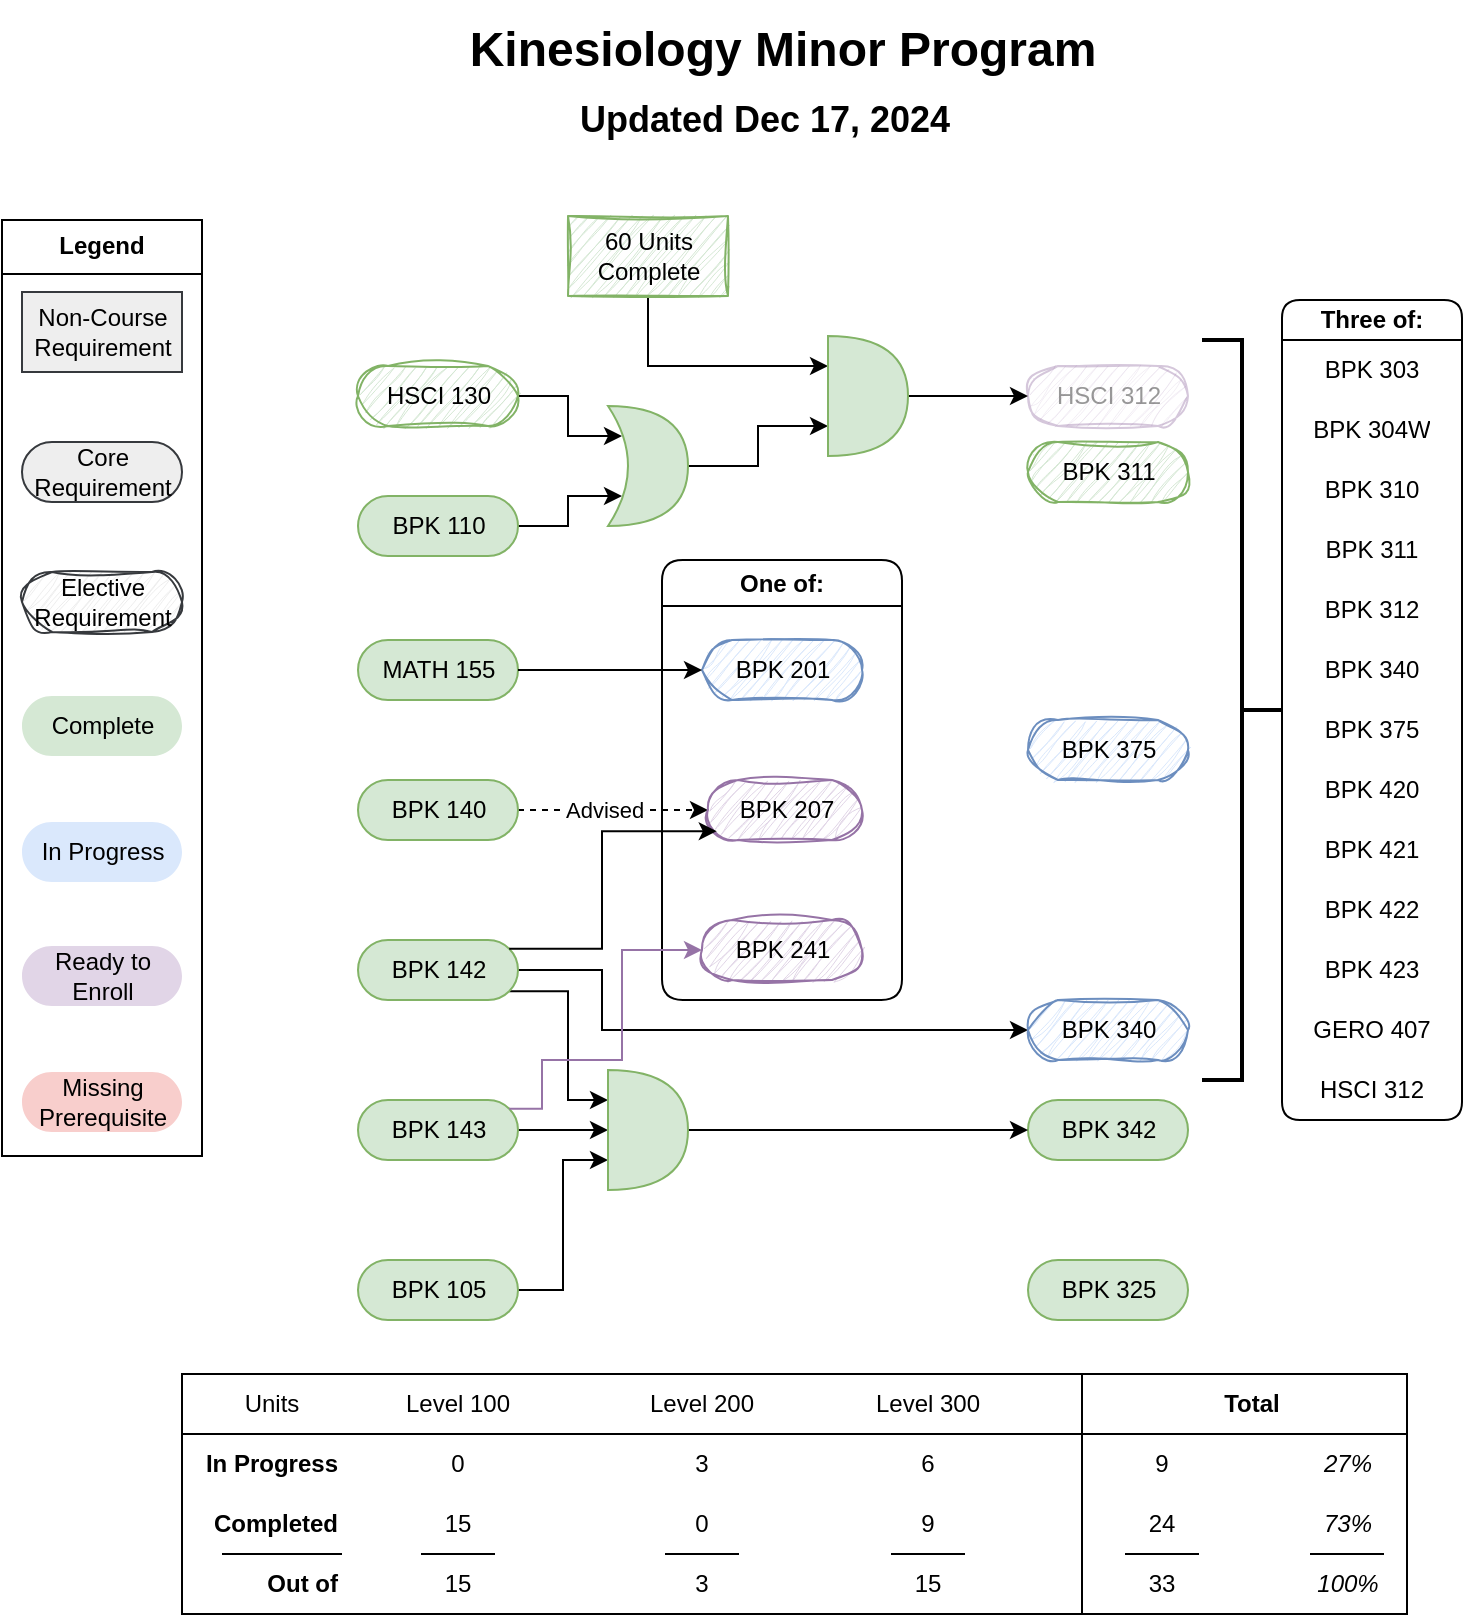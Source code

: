 <mxfile version="25.0.3">
  <diagram id="oRHZXf_7kzQQBno32S_X" name="Page-1">
    <mxGraphModel dx="2074" dy="1142" grid="1" gridSize="10" guides="1" tooltips="1" connect="1" arrows="1" fold="1" page="1" pageScale="1" pageWidth="850" pageHeight="1100" background="#ffffff" math="0" shadow="0">
      <root>
        <mxCell id="0" />
        <mxCell id="W3TFd2X2cm_PyBwLdbxR-7" value="Background" style="" parent="0" visible="0" />
        <mxCell id="4BHLoPZqxFKhShOrZBmn-14" value="Box Arrangement" parent="0" />
        <mxCell id="4BHLoPZqxFKhShOrZBmn-17" value="One of:" style="swimlane;whiteSpace=wrap;html=1;rounded=1;glass=0;swimlaneFillColor=default;movable=1;resizable=1;rotatable=1;deletable=1;editable=1;locked=0;connectable=1;" parent="4BHLoPZqxFKhShOrZBmn-14" vertex="1">
          <mxGeometry x="370" y="380" width="120" height="220" as="geometry">
            <mxRectangle x="370" y="380" width="80" height="30" as="alternateBounds" />
          </mxGeometry>
        </mxCell>
        <mxCell id="4BHLoPZqxFKhShOrZBmn-18" value="" style="strokeWidth=2;html=1;shape=mxgraph.flowchart.annotation_2;align=left;labelPosition=right;pointerEvents=1;rotation=-180;" parent="4BHLoPZqxFKhShOrZBmn-14" vertex="1">
          <mxGeometry x="640" y="270" width="40" height="370" as="geometry" />
        </mxCell>
        <mxCell id="4BHLoPZqxFKhShOrZBmn-19" value="Three of:" style="swimlane;fontStyle=1;childLayout=stackLayout;horizontal=1;startSize=20;horizontalStack=0;resizeParent=1;resizeParentMax=0;resizeLast=0;collapsible=1;marginBottom=0;whiteSpace=wrap;html=1;rounded=1;align=center;" parent="4BHLoPZqxFKhShOrZBmn-14" vertex="1">
          <mxGeometry x="680" y="250" width="90" height="410" as="geometry" />
        </mxCell>
        <mxCell id="4BHLoPZqxFKhShOrZBmn-20" value="BPK 303" style="text;strokeColor=none;fillColor=none;align=center;verticalAlign=middle;spacingLeft=4;spacingRight=4;overflow=hidden;points=[[0,0.5],[1,0.5]];portConstraint=eastwest;rotatable=0;whiteSpace=wrap;html=1;" parent="4BHLoPZqxFKhShOrZBmn-19" vertex="1">
          <mxGeometry y="20" width="90" height="30" as="geometry" />
        </mxCell>
        <mxCell id="4BHLoPZqxFKhShOrZBmn-21" value="BPK 304W" style="text;strokeColor=none;fillColor=none;align=center;verticalAlign=middle;spacingLeft=4;spacingRight=4;overflow=hidden;points=[[0,0.5],[1,0.5]];portConstraint=eastwest;rotatable=0;whiteSpace=wrap;html=1;" parent="4BHLoPZqxFKhShOrZBmn-19" vertex="1">
          <mxGeometry y="50" width="90" height="30" as="geometry" />
        </mxCell>
        <mxCell id="4BHLoPZqxFKhShOrZBmn-22" value="BPK 310" style="text;strokeColor=none;fillColor=none;align=center;verticalAlign=middle;spacingLeft=4;spacingRight=4;overflow=hidden;points=[[0,0.5],[1,0.5]];portConstraint=eastwest;rotatable=0;whiteSpace=wrap;html=1;" parent="4BHLoPZqxFKhShOrZBmn-19" vertex="1">
          <mxGeometry y="80" width="90" height="30" as="geometry" />
        </mxCell>
        <mxCell id="4BHLoPZqxFKhShOrZBmn-28" value="BPK 311" style="text;strokeColor=none;fillColor=none;align=center;verticalAlign=middle;spacingLeft=4;spacingRight=4;overflow=hidden;points=[[0,0.5],[1,0.5]];portConstraint=eastwest;rotatable=0;whiteSpace=wrap;html=1;" parent="4BHLoPZqxFKhShOrZBmn-19" vertex="1">
          <mxGeometry y="110" width="90" height="30" as="geometry" />
        </mxCell>
        <mxCell id="4BHLoPZqxFKhShOrZBmn-29" value="BPK 312" style="text;strokeColor=none;fillColor=none;align=center;verticalAlign=middle;spacingLeft=4;spacingRight=4;overflow=hidden;points=[[0,0.5],[1,0.5]];portConstraint=eastwest;rotatable=0;whiteSpace=wrap;html=1;" parent="4BHLoPZqxFKhShOrZBmn-19" vertex="1">
          <mxGeometry y="140" width="90" height="30" as="geometry" />
        </mxCell>
        <mxCell id="4BHLoPZqxFKhShOrZBmn-30" value="BPK 340" style="text;strokeColor=none;fillColor=none;align=center;verticalAlign=middle;spacingLeft=4;spacingRight=4;overflow=hidden;points=[[0,0.5],[1,0.5]];portConstraint=eastwest;rotatable=0;whiteSpace=wrap;html=1;" parent="4BHLoPZqxFKhShOrZBmn-19" vertex="1">
          <mxGeometry y="170" width="90" height="30" as="geometry" />
        </mxCell>
        <mxCell id="4BHLoPZqxFKhShOrZBmn-31" value="BPK 375" style="text;strokeColor=none;fillColor=none;align=center;verticalAlign=middle;spacingLeft=4;spacingRight=4;overflow=hidden;points=[[0,0.5],[1,0.5]];portConstraint=eastwest;rotatable=0;whiteSpace=wrap;html=1;" parent="4BHLoPZqxFKhShOrZBmn-19" vertex="1">
          <mxGeometry y="200" width="90" height="30" as="geometry" />
        </mxCell>
        <mxCell id="4BHLoPZqxFKhShOrZBmn-32" value="BPK 420" style="text;strokeColor=none;fillColor=none;align=center;verticalAlign=middle;spacingLeft=4;spacingRight=4;overflow=hidden;points=[[0,0.5],[1,0.5]];portConstraint=eastwest;rotatable=0;whiteSpace=wrap;html=1;" parent="4BHLoPZqxFKhShOrZBmn-19" vertex="1">
          <mxGeometry y="230" width="90" height="30" as="geometry" />
        </mxCell>
        <mxCell id="4BHLoPZqxFKhShOrZBmn-33" value="BPK 421" style="text;strokeColor=none;fillColor=none;align=center;verticalAlign=middle;spacingLeft=4;spacingRight=4;overflow=hidden;points=[[0,0.5],[1,0.5]];portConstraint=eastwest;rotatable=0;whiteSpace=wrap;html=1;" parent="4BHLoPZqxFKhShOrZBmn-19" vertex="1">
          <mxGeometry y="260" width="90" height="30" as="geometry" />
        </mxCell>
        <mxCell id="4BHLoPZqxFKhShOrZBmn-34" value="BPK 422" style="text;strokeColor=none;fillColor=none;align=center;verticalAlign=middle;spacingLeft=4;spacingRight=4;overflow=hidden;points=[[0,0.5],[1,0.5]];portConstraint=eastwest;rotatable=0;whiteSpace=wrap;html=1;" parent="4BHLoPZqxFKhShOrZBmn-19" vertex="1">
          <mxGeometry y="290" width="90" height="30" as="geometry" />
        </mxCell>
        <mxCell id="4BHLoPZqxFKhShOrZBmn-35" value="BPK 423" style="text;strokeColor=none;fillColor=none;align=center;verticalAlign=middle;spacingLeft=4;spacingRight=4;overflow=hidden;points=[[0,0.5],[1,0.5]];portConstraint=eastwest;rotatable=0;whiteSpace=wrap;html=1;" parent="4BHLoPZqxFKhShOrZBmn-19" vertex="1">
          <mxGeometry y="320" width="90" height="30" as="geometry" />
        </mxCell>
        <mxCell id="4BHLoPZqxFKhShOrZBmn-36" value="GERO 407" style="text;strokeColor=none;fillColor=none;align=center;verticalAlign=middle;spacingLeft=4;spacingRight=4;overflow=hidden;points=[[0,0.5],[1,0.5]];portConstraint=eastwest;rotatable=0;whiteSpace=wrap;html=1;" parent="4BHLoPZqxFKhShOrZBmn-19" vertex="1">
          <mxGeometry y="350" width="90" height="30" as="geometry" />
        </mxCell>
        <mxCell id="4BHLoPZqxFKhShOrZBmn-37" value="HSCI 312" style="text;strokeColor=none;fillColor=none;align=center;verticalAlign=middle;spacingLeft=4;spacingRight=4;overflow=hidden;points=[[0,0.5],[1,0.5]];portConstraint=eastwest;rotatable=0;whiteSpace=wrap;html=1;" parent="4BHLoPZqxFKhShOrZBmn-19" vertex="1">
          <mxGeometry y="380" width="90" height="30" as="geometry" />
        </mxCell>
        <mxCell id="1" value="Diagram" parent="0" />
        <mxCell id="cINZNil0Zcbs7LyowT9o-32" value="" style="rounded=0;whiteSpace=wrap;html=1;shadow=0;glass=0;sketch=0;strokeColor=default;" parent="1" vertex="1">
          <mxGeometry x="130" y="787" width="612.5" height="120" as="geometry" />
        </mxCell>
        <mxCell id="cINZNil0Zcbs7LyowT9o-31" value="" style="rounded=0;whiteSpace=wrap;html=1;shadow=0;glass=0;sketch=0;strokeColor=default;" parent="1" vertex="1">
          <mxGeometry x="40" y="210" width="100" height="468" as="geometry" />
        </mxCell>
        <mxCell id="3WOV2BCKVk76SARKrsxa-23" style="edgeStyle=orthogonalEdgeStyle;rounded=0;orthogonalLoop=1;jettySize=auto;html=1;exitX=1;exitY=0.5;exitDx=0;exitDy=0;exitPerimeter=0;entryX=0.175;entryY=0.75;entryDx=0;entryDy=0;entryPerimeter=0;" parent="1" source="3WOV2BCKVk76SARKrsxa-2" target="3WOV2BCKVk76SARKrsxa-22" edge="1">
          <mxGeometry relative="1" as="geometry">
            <Array as="points">
              <mxPoint x="323" y="363" />
              <mxPoint x="323" y="348" />
            </Array>
          </mxGeometry>
        </mxCell>
        <object label="BPK 110" Course="Human Nutrition: Current Issues" Code="110" Units="3" Department="BPK" id="3WOV2BCKVk76SARKrsxa-2">
          <mxCell style="html=1;dashed=0;whitespace=wrap;shape=mxgraph.dfd.start;fillColor=#d5e8d4;strokeColor=#82b366;perimeterSpacing=0;shadow=0;" parent="1" vertex="1">
            <mxGeometry x="218" y="348" width="80" height="30" as="geometry" />
          </mxCell>
        </object>
        <mxCell id="3WOV2BCKVk76SARKrsxa-16" value="Advised" style="edgeStyle=orthogonalEdgeStyle;rounded=0;orthogonalLoop=1;jettySize=auto;html=1;exitX=1;exitY=0.5;exitDx=0;exitDy=0;exitPerimeter=0;dashed=1;entryX=0;entryY=0.5;entryDx=0;entryDy=0;entryPerimeter=0;labelPosition=right;verticalLabelPosition=middle;align=left;verticalAlign=middle;" parent="1" source="3WOV2BCKVk76SARKrsxa-3" target="3WOV2BCKVk76SARKrsxa-8" edge="1">
          <mxGeometry x="-0.537" relative="1" as="geometry">
            <mxPoint x="383" y="505" as="targetPoint" />
            <mxPoint as="offset" />
            <Array as="points">
              <mxPoint x="330" y="505" />
              <mxPoint x="330" y="505" />
            </Array>
          </mxGeometry>
        </mxCell>
        <object label="BPK 140" Course="Contemporary Health Issues" Department="BPK" Code="140" Units="3" id="3WOV2BCKVk76SARKrsxa-3">
          <mxCell style="html=1;dashed=0;whitespace=wrap;shape=mxgraph.dfd.start;fillColor=#d5e8d4;strokeColor=#82b366;" parent="1" vertex="1">
            <mxGeometry x="218" y="490" width="80" height="30" as="geometry" />
          </mxCell>
        </object>
        <mxCell id="3WOV2BCKVk76SARKrsxa-15" style="edgeStyle=orthogonalEdgeStyle;rounded=0;orthogonalLoop=1;jettySize=auto;html=1;exitX=1;exitY=0.5;exitDx=0;exitDy=0;exitPerimeter=0;entryX=0;entryY=0.5;entryDx=0;entryDy=0;entryPerimeter=0;" parent="1" source="3WOV2BCKVk76SARKrsxa-4" target="3WOV2BCKVk76SARKrsxa-10" edge="1">
          <mxGeometry relative="1" as="geometry">
            <Array as="points">
              <mxPoint x="340" y="585" />
              <mxPoint x="340" y="615" />
            </Array>
          </mxGeometry>
        </mxCell>
        <mxCell id="3WOV2BCKVk76SARKrsxa-21" style="edgeStyle=orthogonalEdgeStyle;rounded=0;orthogonalLoop=1;jettySize=auto;html=1;exitX=0;exitY=0;exitDx=75.605;exitDy=25.605;exitPerimeter=0;entryX=0;entryY=0.25;entryDx=0;entryDy=0;entryPerimeter=0;" parent="1" source="3WOV2BCKVk76SARKrsxa-4" target="3WOV2BCKVk76SARKrsxa-17" edge="1">
          <mxGeometry relative="1" as="geometry">
            <Array as="points">
              <mxPoint x="323" y="596" />
              <mxPoint x="323" y="650" />
            </Array>
          </mxGeometry>
        </mxCell>
        <object label="BPK 142" Course="Introduction to BPK" Code="142" Units="3" Department="BPK" id="3WOV2BCKVk76SARKrsxa-4">
          <mxCell style="html=1;dashed=0;whitespace=wrap;shape=mxgraph.dfd.start;fillColor=#d5e8d4;strokeColor=#82b366;" parent="1" vertex="1">
            <mxGeometry x="218" y="570" width="80" height="30" as="geometry" />
          </mxCell>
        </object>
        <mxCell id="3WOV2BCKVk76SARKrsxa-19" style="edgeStyle=orthogonalEdgeStyle;rounded=0;orthogonalLoop=1;jettySize=auto;html=1;exitX=1;exitY=0.5;exitDx=0;exitDy=0;exitPerimeter=0;entryX=0;entryY=0.5;entryDx=0;entryDy=0;entryPerimeter=0;" parent="1" source="3WOV2BCKVk76SARKrsxa-5" target="3WOV2BCKVk76SARKrsxa-17" edge="1">
          <mxGeometry relative="1" as="geometry" />
        </mxCell>
        <object label="BPK 143" Course="Exercise: Health and Performance" Department="BPK" Code="143" Units="3" id="3WOV2BCKVk76SARKrsxa-5">
          <mxCell style="html=1;dashed=0;whitespace=wrap;shape=mxgraph.dfd.start;fillColor=#d5e8d4;strokeColor=#82b366;" parent="1" vertex="1">
            <mxGeometry x="218" y="650" width="80" height="30" as="geometry" />
          </mxCell>
        </object>
        <mxCell id="3WOV2BCKVk76SARKrsxa-20" style="edgeStyle=orthogonalEdgeStyle;rounded=0;orthogonalLoop=1;jettySize=auto;html=1;exitX=1;exitY=0.5;exitDx=0;exitDy=0;exitPerimeter=0;entryX=0;entryY=0.75;entryDx=0;entryDy=0;entryPerimeter=0;" parent="1" source="3WOV2BCKVk76SARKrsxa-7" target="3WOV2BCKVk76SARKrsxa-17" edge="1">
          <mxGeometry relative="1" as="geometry" />
        </mxCell>
        <object label="BPK 105" Course="Fundamentals of Human Structure and Function" Department="BPK" Code="105" Units="3" id="3WOV2BCKVk76SARKrsxa-7">
          <mxCell style="html=1;dashed=0;whitespace=wrap;shape=mxgraph.dfd.start;fillColor=#d5e8d4;strokeColor=#82b366;" parent="1" vertex="1">
            <mxGeometry x="218" y="730" width="80" height="30" as="geometry" />
          </mxCell>
        </object>
        <object label="BPK 207" Course="Sensorimotor Control and Learning" Units="3" Department="BPK" Code="207" id="3WOV2BCKVk76SARKrsxa-8">
          <mxCell style="html=1;dashed=0;whitespace=wrap;shape=mxgraph.dfd.start;fillColor=#e1d5e7;strokeColor=#9673a6;sketch=1;curveFitting=1;jiggle=2;" parent="1" vertex="1">
            <mxGeometry x="393" y="490" width="77" height="30" as="geometry" />
          </mxCell>
        </object>
        <object label="BPK 342" Code="342" Department="BPK" Units="3" Course="Active Health" id="3WOV2BCKVk76SARKrsxa-9">
          <mxCell style="html=1;dashed=0;whitespace=wrap;shape=mxgraph.dfd.start;fillColor=#d5e8d4;strokeColor=#82b366;" parent="1" vertex="1">
            <mxGeometry x="553" y="650" width="80" height="30" as="geometry" />
          </mxCell>
        </object>
        <object label="BPK 340" Code="340" Department="BPK" Units="3" Course="Active Health: Behaviour and Promotion" id="3WOV2BCKVk76SARKrsxa-10">
          <mxCell style="html=1;dashed=0;whitespace=wrap;shape=mxgraph.dfd.start;fillColor=#dae8fc;strokeColor=#6c8ebf;sketch=1;curveFitting=1;jiggle=2;" parent="1" vertex="1">
            <mxGeometry x="553" y="600" width="80" height="30" as="geometry" />
          </mxCell>
        </object>
        <object label="BPK 375" Code="375" Department="BPK" Units="3" Course="Human Growth and Development" id="3WOV2BCKVk76SARKrsxa-11">
          <mxCell style="html=1;dashed=0;whitespace=wrap;shape=mxgraph.dfd.start;fillColor=#dae8fc;strokeColor=#6c8ebf;sketch=1;curveFitting=1;jiggle=2;" parent="1" vertex="1">
            <mxGeometry x="553" y="460" width="80" height="30" as="geometry" />
          </mxCell>
        </object>
        <object label="HSCI 312" Department="HSCI" Code="312" Units="3" Course="Health Promotion: Individuals and Communities" id="3WOV2BCKVk76SARKrsxa-12">
          <mxCell style="html=1;dashed=0;whitespace=wrap;shape=mxgraph.dfd.start;fillColor=#e1d5e7;strokeColor=#9673a6;sketch=1;curveFitting=1;jiggle=2;opacity=40;textOpacity=40;" parent="1" vertex="1">
            <mxGeometry x="553" y="283" width="80" height="30" as="geometry" />
          </mxCell>
        </object>
        <mxCell id="3WOV2BCKVk76SARKrsxa-18" style="edgeStyle=orthogonalEdgeStyle;rounded=0;orthogonalLoop=1;jettySize=auto;html=1;exitX=1;exitY=0.5;exitDx=0;exitDy=0;exitPerimeter=0;entryX=0;entryY=0.5;entryDx=0;entryDy=0;entryPerimeter=0;" parent="1" source="3WOV2BCKVk76SARKrsxa-17" target="3WOV2BCKVk76SARKrsxa-9" edge="1">
          <mxGeometry relative="1" as="geometry" />
        </mxCell>
        <mxCell id="3WOV2BCKVk76SARKrsxa-17" value="" style="shape=or;whiteSpace=wrap;html=1;fillColor=#d5e8d4;strokeColor=#82b366;" parent="1" vertex="1">
          <mxGeometry x="343" y="635" width="40" height="60" as="geometry" />
        </mxCell>
        <mxCell id="3WOV2BCKVk76SARKrsxa-29" style="edgeStyle=orthogonalEdgeStyle;rounded=0;orthogonalLoop=1;jettySize=auto;html=1;exitX=1;exitY=0.5;exitDx=0;exitDy=0;exitPerimeter=0;entryX=0;entryY=0.75;entryDx=0;entryDy=0;entryPerimeter=0;" parent="1" source="3WOV2BCKVk76SARKrsxa-22" target="3WOV2BCKVk76SARKrsxa-28" edge="1">
          <mxGeometry relative="1" as="geometry" />
        </mxCell>
        <mxCell id="3WOV2BCKVk76SARKrsxa-22" value="" style="shape=xor;whiteSpace=wrap;html=1;fillColor=#d5e8d4;strokeColor=#82b366;" parent="1" vertex="1">
          <mxGeometry x="343" y="303" width="40" height="60" as="geometry" />
        </mxCell>
        <mxCell id="3WOV2BCKVk76SARKrsxa-26" style="edgeStyle=orthogonalEdgeStyle;rounded=0;orthogonalLoop=1;jettySize=auto;html=1;exitX=1;exitY=0.5;exitDx=0;exitDy=0;exitPerimeter=0;entryX=0.175;entryY=0.25;entryDx=0;entryDy=0;entryPerimeter=0;" parent="1" source="3WOV2BCKVk76SARKrsxa-25" target="3WOV2BCKVk76SARKrsxa-22" edge="1">
          <mxGeometry relative="1" as="geometry">
            <Array as="points">
              <mxPoint x="323" y="298" />
              <mxPoint x="323" y="318" />
            </Array>
          </mxGeometry>
        </mxCell>
        <object label="HSCI 130" Department="HSCI" Code="130" Units="4" Course="Foundations of Health Science" id="3WOV2BCKVk76SARKrsxa-25">
          <mxCell style="html=1;dashed=0;whitespace=wrap;shape=mxgraph.dfd.start;fillColor=#d5e8d4;strokeColor=#82b366;sketch=1;curveFitting=1;jiggle=2;" parent="1" vertex="1">
            <mxGeometry x="218" y="283" width="80" height="30" as="geometry" />
          </mxCell>
        </object>
        <mxCell id="3WOV2BCKVk76SARKrsxa-30" style="edgeStyle=orthogonalEdgeStyle;rounded=0;orthogonalLoop=1;jettySize=auto;html=1;exitX=0.5;exitY=1;exitDx=0;exitDy=0;entryX=0;entryY=0.25;entryDx=0;entryDy=0;entryPerimeter=0;" parent="1" source="3WOV2BCKVk76SARKrsxa-27" target="3WOV2BCKVk76SARKrsxa-28" edge="1">
          <mxGeometry relative="1" as="geometry" />
        </mxCell>
        <mxCell id="3WOV2BCKVk76SARKrsxa-27" value="60 Units&lt;br&gt;Complete" style="html=1;dashed=0;whitespace=wrap;fillColor=#d5e8d4;strokeColor=#82b366;sketch=1;curveFitting=1;jiggle=2;" parent="1" vertex="1">
          <mxGeometry x="323" y="208" width="80" height="40" as="geometry" />
        </mxCell>
        <mxCell id="3WOV2BCKVk76SARKrsxa-31" style="edgeStyle=orthogonalEdgeStyle;rounded=0;orthogonalLoop=1;jettySize=auto;html=1;exitX=1;exitY=0.5;exitDx=0;exitDy=0;exitPerimeter=0;entryX=0;entryY=0.5;entryDx=0;entryDy=0;entryPerimeter=0;" parent="1" source="3WOV2BCKVk76SARKrsxa-28" target="3WOV2BCKVk76SARKrsxa-12" edge="1">
          <mxGeometry relative="1" as="geometry" />
        </mxCell>
        <mxCell id="3WOV2BCKVk76SARKrsxa-28" value="" style="shape=or;whiteSpace=wrap;html=1;fillColor=#d5e8d4;strokeColor=#82b366;" parent="1" vertex="1">
          <mxGeometry x="453" y="268" width="40" height="60" as="geometry" />
        </mxCell>
        <mxCell id="3WOV2BCKVk76SARKrsxa-32" value="Kinesiology Minor Program" style="text;strokeColor=none;fillColor=none;html=1;fontSize=24;fontStyle=1;verticalAlign=middle;align=center;" parent="1" vertex="1">
          <mxGeometry x="257.5" y="100" width="345" height="50" as="geometry" />
        </mxCell>
        <mxCell id="3WOV2BCKVk76SARKrsxa-33" value="Updated Dec 17, 2024" style="text;strokeColor=none;fillColor=none;html=1;fontSize=18;fontStyle=1;verticalAlign=middle;align=center;" parent="1" vertex="1">
          <mxGeometry x="323.5" y="140" width="195" height="40" as="geometry" />
        </mxCell>
        <object label="BPK 325" Code="325" Department="BPK" Units="3" Course="Basic Human Anatomy" id="cINZNil0Zcbs7LyowT9o-3">
          <mxCell style="html=1;dashed=0;whitespace=wrap;shape=mxgraph.dfd.start;fillColor=#d5e8d4;strokeColor=#82b366;" parent="1" vertex="1">
            <mxGeometry x="553" y="730" width="80" height="30" as="geometry" />
          </mxCell>
        </object>
        <mxCell id="cINZNil0Zcbs7LyowT9o-4" value="Level 100" style="text;html=1;strokeColor=none;fillColor=none;align=center;verticalAlign=middle;whiteSpace=wrap;rounded=0;fontStyle=0" parent="1" vertex="1">
          <mxGeometry x="238" y="787" width="60" height="30" as="geometry" />
        </mxCell>
        <mxCell id="cINZNil0Zcbs7LyowT9o-5" value="Level 200" style="text;html=1;strokeColor=none;fillColor=none;align=center;verticalAlign=middle;whiteSpace=wrap;rounded=0;fontStyle=0" parent="1" vertex="1">
          <mxGeometry x="360" y="787" width="60" height="30" as="geometry" />
        </mxCell>
        <mxCell id="cINZNil0Zcbs7LyowT9o-6" value="Level 300" style="text;html=1;strokeColor=none;fillColor=none;align=center;verticalAlign=middle;whiteSpace=wrap;rounded=0;fontStyle=0" parent="1" vertex="1">
          <mxGeometry x="473" y="787" width="60" height="30" as="geometry" />
        </mxCell>
        <mxCell id="cINZNil0Zcbs7LyowT9o-7" value="Completed" style="text;html=1;strokeColor=none;fillColor=none;align=right;verticalAlign=middle;whiteSpace=wrap;rounded=0;fontStyle=1" parent="1" vertex="1">
          <mxGeometry x="150" y="847" width="60" height="30" as="geometry" />
        </mxCell>
        <mxCell id="cINZNil0Zcbs7LyowT9o-8" value="Out of" style="text;html=1;strokeColor=none;fillColor=none;align=right;verticalAlign=middle;whiteSpace=wrap;rounded=0;fontStyle=1;glass=0;shadow=0;" parent="1" vertex="1">
          <mxGeometry x="150" y="877" width="60" height="30" as="geometry" />
        </mxCell>
        <mxCell id="cINZNil0Zcbs7LyowT9o-9" value="15" style="text;html=1;strokeColor=none;fillColor=none;align=center;verticalAlign=middle;whiteSpace=wrap;rounded=0;" parent="1" vertex="1">
          <mxGeometry x="238" y="847" width="60" height="30" as="geometry" />
        </mxCell>
        <mxCell id="cINZNil0Zcbs7LyowT9o-10" value="15" style="text;html=1;strokeColor=none;fillColor=none;align=center;verticalAlign=middle;whiteSpace=wrap;rounded=0;glass=0;shadow=0;" parent="1" vertex="1">
          <mxGeometry x="238" y="877" width="60" height="30" as="geometry" />
        </mxCell>
        <mxCell id="cINZNil0Zcbs7LyowT9o-11" value="3" style="text;html=1;strokeColor=none;fillColor=none;align=center;verticalAlign=middle;whiteSpace=wrap;rounded=0;glass=0;shadow=0;" parent="1" vertex="1">
          <mxGeometry x="360" y="877" width="60" height="30" as="geometry" />
        </mxCell>
        <mxCell id="cINZNil0Zcbs7LyowT9o-12" value="0" style="text;html=1;strokeColor=none;fillColor=none;align=center;verticalAlign=middle;whiteSpace=wrap;rounded=0;" parent="1" vertex="1">
          <mxGeometry x="360" y="847" width="60" height="30" as="geometry" />
        </mxCell>
        <mxCell id="cINZNil0Zcbs7LyowT9o-13" value="9" style="text;html=1;strokeColor=none;fillColor=none;align=center;verticalAlign=middle;whiteSpace=wrap;rounded=0;" parent="1" vertex="1">
          <mxGeometry x="473" y="847" width="60" height="30" as="geometry" />
        </mxCell>
        <mxCell id="cINZNil0Zcbs7LyowT9o-14" value="15" style="text;html=1;strokeColor=none;fillColor=none;align=center;verticalAlign=middle;whiteSpace=wrap;rounded=0;glass=0;shadow=0;" parent="1" vertex="1">
          <mxGeometry x="473" y="877" width="60" height="30" as="geometry" />
        </mxCell>
        <mxCell id="cINZNil0Zcbs7LyowT9o-15" value="0" style="text;html=1;strokeColor=none;fillColor=none;align=center;verticalAlign=middle;whiteSpace=wrap;rounded=0;" parent="1" vertex="1">
          <mxGeometry x="238" y="817" width="60" height="30" as="geometry" />
        </mxCell>
        <mxCell id="cINZNil0Zcbs7LyowT9o-16" value="3" style="text;html=1;strokeColor=none;fillColor=none;align=center;verticalAlign=middle;whiteSpace=wrap;rounded=0;" parent="1" vertex="1">
          <mxGeometry x="360" y="817" width="60" height="30" as="geometry" />
        </mxCell>
        <mxCell id="cINZNil0Zcbs7LyowT9o-17" value="6" style="text;html=1;strokeColor=none;fillColor=none;align=center;verticalAlign=middle;whiteSpace=wrap;rounded=0;" parent="1" vertex="1">
          <mxGeometry x="473" y="817" width="60" height="30" as="geometry" />
        </mxCell>
        <mxCell id="cINZNil0Zcbs7LyowT9o-18" value="In Progress" style="text;html=1;strokeColor=none;fillColor=none;align=right;verticalAlign=middle;whiteSpace=wrap;rounded=0;fontStyle=1" parent="1" vertex="1">
          <mxGeometry x="140" y="817" width="70" height="30" as="geometry" />
        </mxCell>
        <mxCell id="cINZNil0Zcbs7LyowT9o-19" value="Total" style="text;html=1;strokeColor=none;fillColor=none;align=center;verticalAlign=middle;whiteSpace=wrap;rounded=0;fontStyle=1" parent="1" vertex="1">
          <mxGeometry x="580" y="787" width="170" height="30" as="geometry" />
        </mxCell>
        <mxCell id="cINZNil0Zcbs7LyowT9o-20" value="73%" style="text;html=1;strokeColor=none;fillColor=none;align=center;verticalAlign=middle;whiteSpace=wrap;rounded=0;fontStyle=2" parent="1" vertex="1">
          <mxGeometry x="682.5" y="847" width="60" height="30" as="geometry" />
        </mxCell>
        <mxCell id="cINZNil0Zcbs7LyowT9o-21" value="100%" style="text;html=1;strokeColor=none;fillColor=none;align=center;verticalAlign=middle;whiteSpace=wrap;rounded=0;fontStyle=2;glass=0;shadow=0;" parent="1" vertex="1">
          <mxGeometry x="682.5" y="877" width="60" height="30" as="geometry" />
        </mxCell>
        <mxCell id="cINZNil0Zcbs7LyowT9o-22" value="27%" style="text;html=1;strokeColor=none;fillColor=none;align=center;verticalAlign=middle;whiteSpace=wrap;rounded=0;fontStyle=2" parent="1" vertex="1">
          <mxGeometry x="682.5" y="817" width="60" height="30" as="geometry" />
        </mxCell>
        <object label="Core&lt;br&gt;Requirement" id="cINZNil0Zcbs7LyowT9o-23">
          <mxCell style="html=1;dashed=0;whitespace=wrap;shape=mxgraph.dfd.start;perimeterSpacing=0;shadow=0;fillColor=#eeeeee;strokeColor=#36393d;" parent="1" vertex="1">
            <mxGeometry x="50" y="321" width="80" height="30" as="geometry" />
          </mxCell>
        </object>
        <object label="Elective&lt;br&gt;Requirement" id="cINZNil0Zcbs7LyowT9o-24">
          <mxCell style="html=1;dashed=0;whitespace=wrap;shape=mxgraph.dfd.start;perimeterSpacing=0;shadow=0;sketch=1;curveFitting=1;jiggle=2;fillColor=#eeeeee;strokeColor=#36393d;" parent="1" vertex="1">
            <mxGeometry x="50" y="386" width="80" height="30" as="geometry" />
          </mxCell>
        </object>
        <object label="Complete" id="cINZNil0Zcbs7LyowT9o-25">
          <mxCell style="html=1;dashed=0;whitespace=wrap;shape=mxgraph.dfd.start;perimeterSpacing=0;shadow=0;fillColor=#d5e8d4;strokeColor=none;" parent="1" vertex="1">
            <mxGeometry x="50" y="448" width="80" height="30" as="geometry" />
          </mxCell>
        </object>
        <object label="In Progress" id="cINZNil0Zcbs7LyowT9o-26">
          <mxCell style="html=1;dashed=0;whitespace=wrap;shape=mxgraph.dfd.start;perimeterSpacing=0;shadow=0;fillColor=#dae8fc;strokeColor=none;" parent="1" vertex="1">
            <mxGeometry x="50" y="511" width="80" height="30" as="geometry" />
          </mxCell>
        </object>
        <object label="Ready to&lt;br&gt;Enroll" id="cINZNil0Zcbs7LyowT9o-27">
          <mxCell style="html=1;dashed=0;whitespace=wrap;shape=mxgraph.dfd.start;perimeterSpacing=0;shadow=0;fillColor=#e1d5e7;strokeColor=none;" parent="1" vertex="1">
            <mxGeometry x="50" y="573" width="80" height="30" as="geometry" />
          </mxCell>
        </object>
        <object label="Missing&lt;br&gt;Prerequisite" id="cINZNil0Zcbs7LyowT9o-28">
          <mxCell style="html=1;dashed=0;whitespace=wrap;shape=mxgraph.dfd.start;perimeterSpacing=0;shadow=0;fillColor=#f8cecc;strokeColor=none;" parent="1" vertex="1">
            <mxGeometry x="50" y="636" width="80" height="30" as="geometry" />
          </mxCell>
        </object>
        <mxCell id="cINZNil0Zcbs7LyowT9o-29" value="Non-Course&lt;br&gt;Requirement" style="html=1;dashed=0;whitespace=wrap;fillColor=#eeeeee;strokeColor=#36393d;" parent="1" vertex="1">
          <mxGeometry x="50" y="246" width="80" height="40" as="geometry" />
        </mxCell>
        <mxCell id="cINZNil0Zcbs7LyowT9o-30" value="Legend&lt;br&gt;" style="text;html=1;strokeColor=none;fillColor=none;align=center;verticalAlign=middle;whiteSpace=wrap;rounded=0;fontStyle=1" parent="1" vertex="1">
          <mxGeometry x="60" y="208" width="60" height="30" as="geometry" />
        </mxCell>
        <mxCell id="cINZNil0Zcbs7LyowT9o-33" value="" style="endArrow=none;html=1;rounded=0;exitX=0;exitY=0;exitDx=0;exitDy=0;" parent="1" source="cINZNil0Zcbs7LyowT9o-8" edge="1">
          <mxGeometry width="50" height="50" relative="1" as="geometry">
            <mxPoint x="160" y="877" as="sourcePoint" />
            <mxPoint x="210" y="877" as="targetPoint" />
          </mxGeometry>
        </mxCell>
        <mxCell id="cINZNil0Zcbs7LyowT9o-34" value="" style="endArrow=none;html=1;rounded=0;" parent="1" edge="1">
          <mxGeometry width="50" height="50" relative="1" as="geometry">
            <mxPoint x="249.5" y="877" as="sourcePoint" />
            <mxPoint x="286.5" y="877" as="targetPoint" />
          </mxGeometry>
        </mxCell>
        <mxCell id="cINZNil0Zcbs7LyowT9o-35" value="" style="endArrow=none;html=1;rounded=0;" parent="1" edge="1">
          <mxGeometry width="50" height="50" relative="1" as="geometry">
            <mxPoint x="371.5" y="877" as="sourcePoint" />
            <mxPoint x="408.5" y="877" as="targetPoint" />
          </mxGeometry>
        </mxCell>
        <mxCell id="cINZNil0Zcbs7LyowT9o-36" value="" style="endArrow=none;html=1;rounded=0;" parent="1" edge="1">
          <mxGeometry width="50" height="50" relative="1" as="geometry">
            <mxPoint x="484.5" y="877" as="sourcePoint" />
            <mxPoint x="521.5" y="877" as="targetPoint" />
          </mxGeometry>
        </mxCell>
        <mxCell id="cINZNil0Zcbs7LyowT9o-37" value="" style="endArrow=none;html=1;rounded=0;" parent="1" edge="1">
          <mxGeometry width="50" height="50" relative="1" as="geometry">
            <mxPoint x="694" y="877" as="sourcePoint" />
            <mxPoint x="731" y="877" as="targetPoint" />
          </mxGeometry>
        </mxCell>
        <mxCell id="cINZNil0Zcbs7LyowT9o-38" value="" style="endArrow=none;html=1;rounded=0;" parent="1" edge="1">
          <mxGeometry width="50" height="50" relative="1" as="geometry">
            <mxPoint x="40" y="237.05" as="sourcePoint" />
            <mxPoint x="140" y="237.05" as="targetPoint" />
          </mxGeometry>
        </mxCell>
        <mxCell id="cINZNil0Zcbs7LyowT9o-39" value="Units" style="text;html=1;strokeColor=none;fillColor=none;align=center;verticalAlign=middle;whiteSpace=wrap;rounded=0;fontStyle=0;labelBorderColor=none;" parent="1" vertex="1">
          <mxGeometry x="135" y="792" width="80" height="20" as="geometry" />
        </mxCell>
        <mxCell id="W3TFd2X2cm_PyBwLdbxR-1" value="24" style="text;html=1;strokeColor=none;fillColor=none;align=center;verticalAlign=middle;whiteSpace=wrap;rounded=0;" parent="1" vertex="1">
          <mxGeometry x="590" y="847" width="60" height="30" as="geometry" />
        </mxCell>
        <mxCell id="W3TFd2X2cm_PyBwLdbxR-2" value="33" style="text;html=1;strokeColor=none;fillColor=none;align=center;verticalAlign=middle;whiteSpace=wrap;rounded=0;glass=0;shadow=0;" parent="1" vertex="1">
          <mxGeometry x="590" y="877" width="60" height="30" as="geometry" />
        </mxCell>
        <mxCell id="W3TFd2X2cm_PyBwLdbxR-3" value="9" style="text;html=1;strokeColor=none;fillColor=none;align=center;verticalAlign=middle;whiteSpace=wrap;rounded=0;" parent="1" vertex="1">
          <mxGeometry x="590" y="817" width="60" height="30" as="geometry" />
        </mxCell>
        <mxCell id="W3TFd2X2cm_PyBwLdbxR-4" value="" style="endArrow=none;html=1;rounded=0;" parent="1" edge="1">
          <mxGeometry width="50" height="50" relative="1" as="geometry">
            <mxPoint x="601.5" y="877" as="sourcePoint" />
            <mxPoint x="638.5" y="877" as="targetPoint" />
          </mxGeometry>
        </mxCell>
        <mxCell id="W3TFd2X2cm_PyBwLdbxR-5" value="" style="endArrow=none;html=1;rounded=0;entryX=0;entryY=0;entryDx=0;entryDy=0;" parent="1" target="cINZNil0Zcbs7LyowT9o-19" edge="1">
          <mxGeometry width="50" height="50" relative="1" as="geometry">
            <mxPoint x="580" y="907" as="sourcePoint" />
            <mxPoint x="610" y="937" as="targetPoint" />
          </mxGeometry>
        </mxCell>
        <mxCell id="W3TFd2X2cm_PyBwLdbxR-6" value="" style="endArrow=none;html=1;rounded=0;exitX=0;exitY=0.25;exitDx=0;exitDy=0;entryX=1;entryY=0;entryDx=0;entryDy=0;" parent="1" source="cINZNil0Zcbs7LyowT9o-32" target="cINZNil0Zcbs7LyowT9o-22" edge="1">
          <mxGeometry width="50" height="50" relative="1" as="geometry">
            <mxPoint x="396" y="967" as="sourcePoint" />
            <mxPoint x="446" y="917" as="targetPoint" />
          </mxGeometry>
        </mxCell>
        <object label="MATH 155" Course="Calculus II" Department="MATH" Code="155" Units="3" id="4BHLoPZqxFKhShOrZBmn-1">
          <mxCell style="html=1;dashed=0;whitespace=wrap;shape=mxgraph.dfd.start;fillColor=#d5e8d4;strokeColor=#82b366;shadow=0;" parent="1" vertex="1">
            <mxGeometry x="218" y="420" width="80" height="30" as="geometry" />
          </mxCell>
        </object>
        <object label="BPK 201" Course="Biomechanics" Units="3" Department="BPK" Code="201" id="4BHLoPZqxFKhShOrZBmn-3">
          <mxCell style="html=1;dashed=0;whitespace=wrap;shape=mxgraph.dfd.start;fillColor=#dae8fc;strokeColor=#6c8ebf;sketch=1;curveFitting=1;jiggle=2;" parent="1" vertex="1">
            <mxGeometry x="390" y="420" width="80" height="30" as="geometry" />
          </mxCell>
        </object>
        <mxCell id="4BHLoPZqxFKhShOrZBmn-4" style="edgeStyle=orthogonalEdgeStyle;rounded=0;orthogonalLoop=1;jettySize=auto;html=1;exitX=1;exitY=0.5;exitDx=0;exitDy=0;exitPerimeter=0;entryX=0;entryY=0.5;entryDx=0;entryDy=0;entryPerimeter=0;" parent="1" source="4BHLoPZqxFKhShOrZBmn-1" target="4BHLoPZqxFKhShOrZBmn-3" edge="1">
          <mxGeometry relative="1" as="geometry" />
        </mxCell>
        <mxCell id="4BHLoPZqxFKhShOrZBmn-11" style="edgeStyle=orthogonalEdgeStyle;rounded=0;orthogonalLoop=1;jettySize=auto;html=1;exitX=0;exitY=0;exitDx=75.605;exitDy=4.395;exitPerimeter=0;entryX=0;entryY=0;entryDx=4.395;entryDy=25.605;entryPerimeter=0;" parent="1" source="3WOV2BCKVk76SARKrsxa-4" target="3WOV2BCKVk76SARKrsxa-8" edge="1">
          <mxGeometry relative="1" as="geometry">
            <Array as="points">
              <mxPoint x="340" y="574" />
              <mxPoint x="340" y="516" />
            </Array>
          </mxGeometry>
        </mxCell>
        <object label="BPK 241" Course="Biomechanics" Units="3" Department="BPK" Code="201" id="4BHLoPZqxFKhShOrZBmn-12">
          <mxCell style="html=1;dashed=0;whitespace=wrap;shape=mxgraph.dfd.start;fillColor=#e1d5e7;strokeColor=#9673a6;sketch=1;curveFitting=1;jiggle=2;" parent="1" vertex="1">
            <mxGeometry x="390" y="560" width="80" height="30" as="geometry" />
          </mxCell>
        </object>
        <mxCell id="4BHLoPZqxFKhShOrZBmn-13" style="edgeStyle=orthogonalEdgeStyle;rounded=0;orthogonalLoop=1;jettySize=auto;html=1;exitX=0;exitY=0;exitDx=75.605;exitDy=4.395;exitPerimeter=0;entryX=0;entryY=0.5;entryDx=0;entryDy=0;entryPerimeter=0;strokeColor=#9673a6;fillColor=#e1d5e7;" parent="1" source="3WOV2BCKVk76SARKrsxa-5" target="4BHLoPZqxFKhShOrZBmn-12" edge="1">
          <mxGeometry relative="1" as="geometry">
            <Array as="points">
              <mxPoint x="310" y="654" />
              <mxPoint x="310" y="630" />
              <mxPoint x="350" y="630" />
              <mxPoint x="350" y="575" />
            </Array>
          </mxGeometry>
        </mxCell>
        <object label="BPK 311" Code="311" Department="BPK" Units="3" Course="Applied Human Nutrition" id="vxXemIkT0cI58F5_u51Y-1">
          <mxCell style="html=1;dashed=0;whitespace=wrap;shape=mxgraph.dfd.start;fillColor=#d5e8d4;strokeColor=#82b366;sketch=1;curveFitting=1;jiggle=2;" parent="1" vertex="1">
            <mxGeometry x="553" y="321" width="80" height="30" as="geometry" />
          </mxCell>
        </object>
      </root>
    </mxGraphModel>
  </diagram>
</mxfile>

